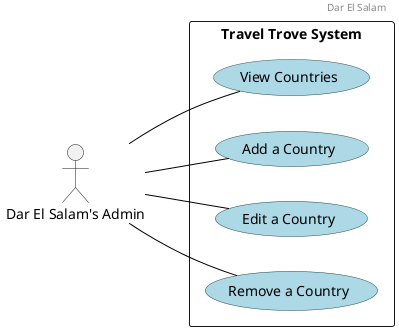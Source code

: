 @startuml
scale 1
left to right direction

header
Dar El Salam
endheader

' Custom skin parameters for use cases
skinparam usecase {
    BackgroundColor lightblue
    BorderColor DarkSlateGray
    ArrowColor Black
}

actor "Dar El Salam's Admin" as Admin

rectangle "Travel Trove System" {

    usecase "View Countries"
    usecase "Add a Country"
    usecase "Edit a Country"
    usecase "Remove a Country"
}

Admin -- "View Countries"
Admin -- "Add a Country"
Admin -- "Edit a Country"
Admin -- "Remove a Country"

@enduml
